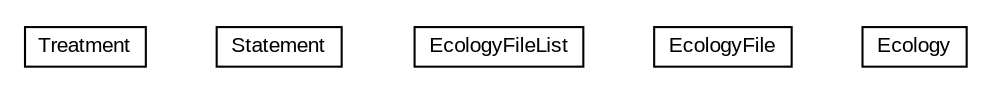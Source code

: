 #!/usr/local/bin/dot
#
# Class diagram 
# Generated by UMLGraph version R5_6-24-gf6e263 (http://www.umlgraph.org/)
#

digraph G {
	edge [fontname="arial",fontsize=10,labelfontname="arial",labelfontsize=10];
	node [fontname="arial",fontsize=10,shape=plaintext];
	nodesep=0.25;
	ranksep=0.5;
	// edu.arizona.biosemantics.semanticmarkup.markupelement.ecology.model.Treatment
	c19916 [label=<<table title="edu.arizona.biosemantics.semanticmarkup.markupelement.ecology.model.Treatment" border="0" cellborder="1" cellspacing="0" cellpadding="2" port="p" href="./Treatment.html">
		<tr><td><table border="0" cellspacing="0" cellpadding="1">
<tr><td align="center" balign="center"> Treatment </td></tr>
		</table></td></tr>
		</table>>, URL="./Treatment.html", fontname="arial", fontcolor="black", fontsize=10.0];
	// edu.arizona.biosemantics.semanticmarkup.markupelement.ecology.model.Statement
	c19917 [label=<<table title="edu.arizona.biosemantics.semanticmarkup.markupelement.ecology.model.Statement" border="0" cellborder="1" cellspacing="0" cellpadding="2" port="p" href="./Statement.html">
		<tr><td><table border="0" cellspacing="0" cellpadding="1">
<tr><td align="center" balign="center"> Statement </td></tr>
		</table></td></tr>
		</table>>, URL="./Statement.html", fontname="arial", fontcolor="black", fontsize=10.0];
	// edu.arizona.biosemantics.semanticmarkup.markupelement.ecology.model.EcologyFileList
	c19918 [label=<<table title="edu.arizona.biosemantics.semanticmarkup.markupelement.ecology.model.EcologyFileList" border="0" cellborder="1" cellspacing="0" cellpadding="2" port="p" href="./EcologyFileList.html">
		<tr><td><table border="0" cellspacing="0" cellpadding="1">
<tr><td align="center" balign="center"> EcologyFileList </td></tr>
		</table></td></tr>
		</table>>, URL="./EcologyFileList.html", fontname="arial", fontcolor="black", fontsize=10.0];
	// edu.arizona.biosemantics.semanticmarkup.markupelement.ecology.model.EcologyFile
	c19919 [label=<<table title="edu.arizona.biosemantics.semanticmarkup.markupelement.ecology.model.EcologyFile" border="0" cellborder="1" cellspacing="0" cellpadding="2" port="p" href="./EcologyFile.html">
		<tr><td><table border="0" cellspacing="0" cellpadding="1">
<tr><td align="center" balign="center"> EcologyFile </td></tr>
		</table></td></tr>
		</table>>, URL="./EcologyFile.html", fontname="arial", fontcolor="black", fontsize=10.0];
	// edu.arizona.biosemantics.semanticmarkup.markupelement.ecology.model.Ecology
	c19920 [label=<<table title="edu.arizona.biosemantics.semanticmarkup.markupelement.ecology.model.Ecology" border="0" cellborder="1" cellspacing="0" cellpadding="2" port="p" href="./Ecology.html">
		<tr><td><table border="0" cellspacing="0" cellpadding="1">
<tr><td align="center" balign="center"> Ecology </td></tr>
		</table></td></tr>
		</table>>, URL="./Ecology.html", fontname="arial", fontcolor="black", fontsize=10.0];
}

